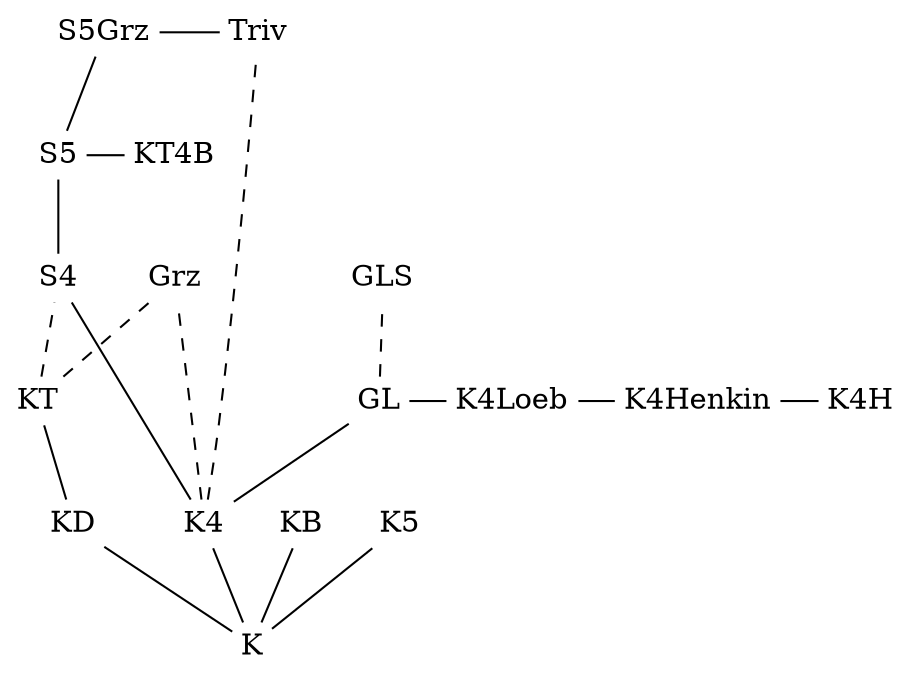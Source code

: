 digraph {
  graph[
    rankdir = BT;
  ]

  node [
    shape=plaintext
    margin=0.05
    width=0
    height=0
  ];

  edge [
    style = solid
    arrowhead = none
  ];

  K;
  KD;
  KT;
  KB;
  K4;
  K5;
  S4;
  S5;
  GL;
  Grz;
  Triv;
  GLS;
  S5Grz;
  KT4B;
  K4H;
  K4Henkin;
  K4Loeb;
 
  GL -> GLS [style = dashed];

  K -> K4
  K -> K5
  K -> KB
  K -> KD
  {rank = same; K4; KB; K5; K4}

  K4 -> GL 
  K4 -> Grz [style = dashed];
  K4 -> S4
  K4 -> Triv [style = dashed];
  KD -> KT
  KT -> Grz [style = dashed];
  KT -> S4 [style = dashed];
  S4 -> S5 

  GL -> K4Loeb [arrowhead = none];
  K4Loeb -> K4Henkin [arrowhead = none];
  K4Henkin -> K4H [arrowhead = none];
  {rank = same; GL; K4Loeb; K4Henkin; K4H;}

  S5 -> KT4B [arrowhead = none];
  {rank = same; S5; KT4B;}

  S5 -> S5Grz  

  S5Grz -> Triv [arrowhead = none];
  {rank = same; S5Grz; Triv;}
} 